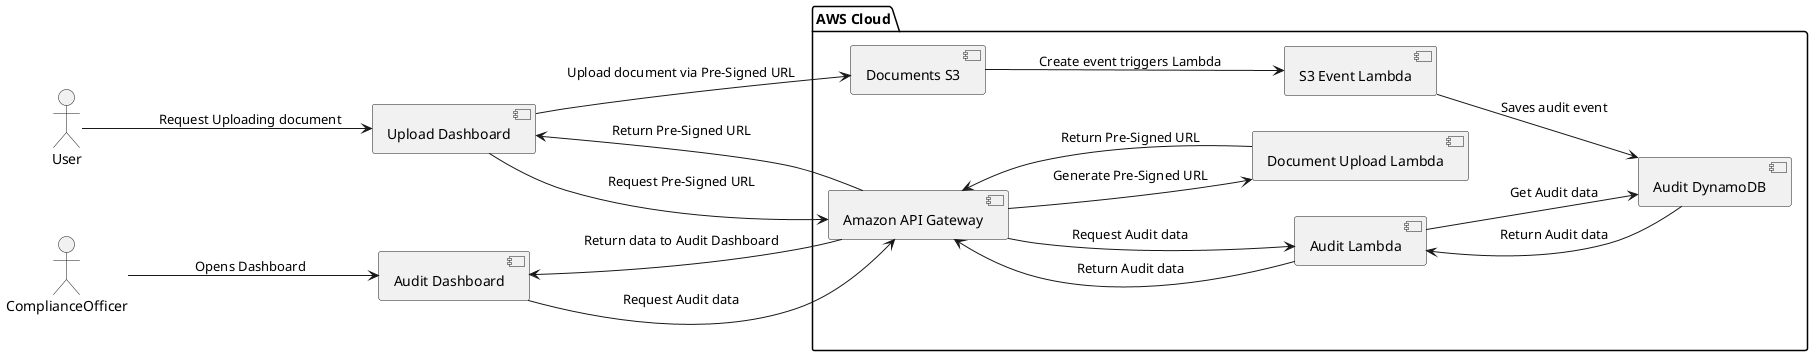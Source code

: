 @startuml Documents Audit
!define RECTANGLE class

actor User
actor ComplianceOfficer

package "AWS Cloud" {
    [Amazon API Gateway] as APIGateway
    [Document Upload Lambda] as UploadLambda
    [Audit Lambda] as AuditLambda
    [S3 Event Lambda] as S3Lambda
    [Documents S3] as S3
    [Audit DynamoDB] as DynamoDB
    
}
[Upload Dashboard] as UploadDashboard
[Audit Dashboard] as AuditDashboard

' Layout settings
top to bottom direction
left to right direction

' User interactions
User --> UploadDashboard : Request Uploading document
UploadDashboard --> APIGateway : Request Pre-Signed URL
APIGateway --> UploadLambda : Generate Pre-Signed URL
UploadLambda --> APIGateway : Return Pre-Signed URL
APIGateway --> UploadDashboard : Return Pre-Signed URL
UploadDashboard --> S3 : Upload document via Pre-Signed URL
S3 --> S3Lambda : Create event triggers Lambda
S3Lambda --> DynamoDB: Saves audit event

ComplianceOfficer --> AuditDashboard : Opens Dashboard
AuditDashboard --> APIGateway : Request Audit data
APIGateway --> AuditLambda : Request Audit data
AuditLambda --> DynamoDB : Get Audit data
DynamoDB --> AuditLambda : Return Audit data
AuditLambda --> APIGateway : Return Audit data
APIGateway --> AuditDashboard : Return data to Audit Dashboard
@enduml
